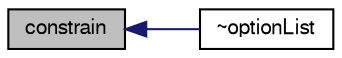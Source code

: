 digraph "constrain"
{
  bgcolor="transparent";
  edge [fontname="FreeSans",fontsize="10",labelfontname="FreeSans",labelfontsize="10"];
  node [fontname="FreeSans",fontsize="10",shape=record];
  rankdir="LR";
  Node1366 [label="constrain",height=0.2,width=0.4,color="black", fillcolor="grey75", style="filled", fontcolor="black"];
  Node1366 -> Node1367 [dir="back",color="midnightblue",fontsize="10",style="solid",fontname="FreeSans"];
  Node1367 [label="~optionList",height=0.2,width=0.4,color="black",URL="$a23454.html#a7bd4272c245281958b6a373dae65ae6c",tooltip="Destructor. "];
}
